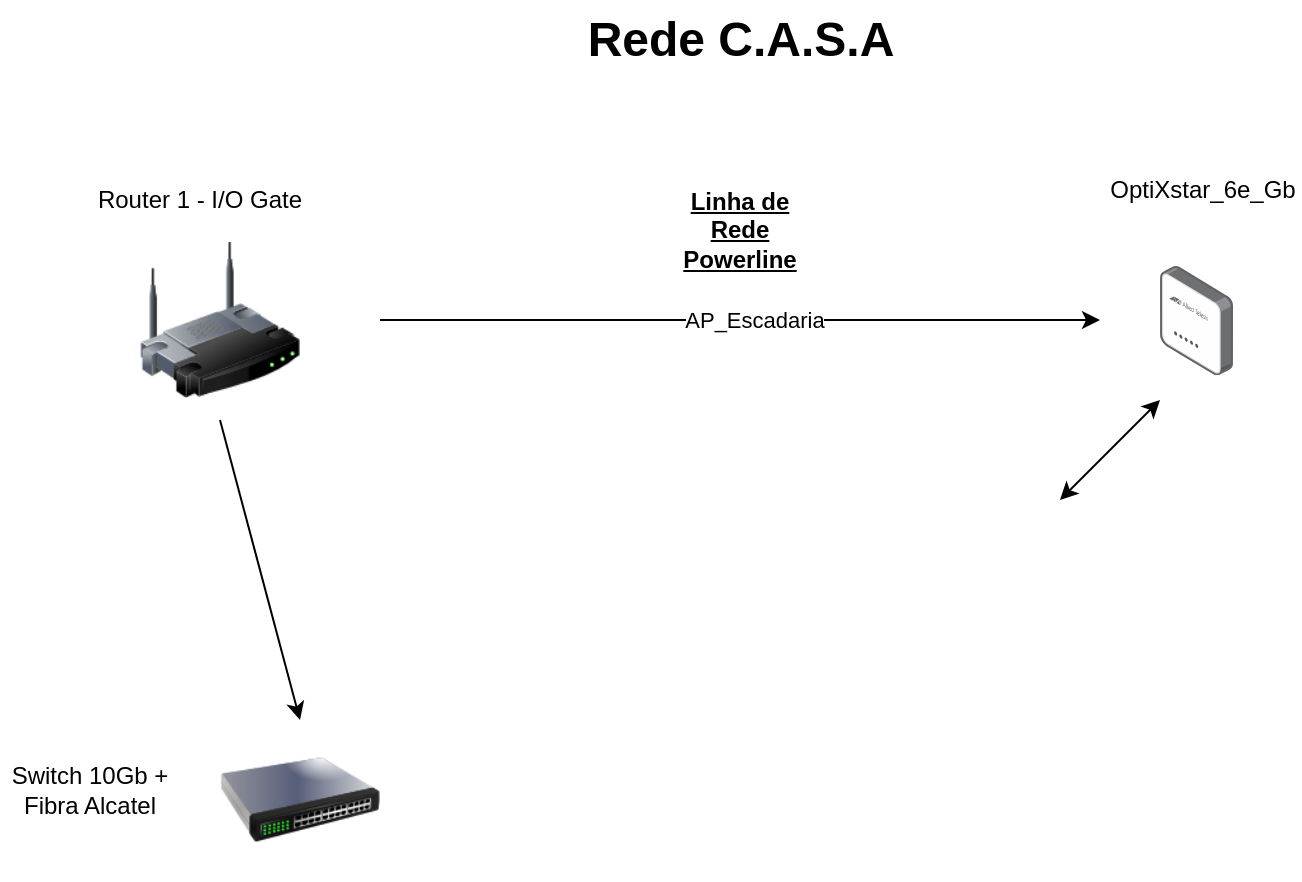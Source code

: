 <mxfile version="24.8.3">
  <diagram name="Página-1" id="EHQeG5raxKptYdDU097a">
    <mxGraphModel dx="1434" dy="747" grid="1" gridSize="10" guides="1" tooltips="1" connect="1" arrows="1" fold="1" page="1" pageScale="1" pageWidth="827" pageHeight="1169" math="0" shadow="0">
      <root>
        <mxCell id="0" />
        <mxCell id="1" parent="0" />
        <mxCell id="h61ra64pS-6n00o_fKN8-1" value="Rede C.A.S.A" style="text;strokeColor=none;fillColor=none;html=1;fontSize=24;fontStyle=1;verticalAlign=middle;align=center;" vertex="1" parent="1">
          <mxGeometry x="330" y="10" width="100" height="40" as="geometry" />
        </mxCell>
        <mxCell id="h61ra64pS-6n00o_fKN8-2" value="" style="image;html=1;image=img/lib/clip_art/networking/Wireless_Router_128x128.png" vertex="1" parent="1">
          <mxGeometry x="80" y="130" width="80" height="80" as="geometry" />
        </mxCell>
        <UserObject label="Router 1 - I/O Gate" placeholders="1" name="Variable" id="h61ra64pS-6n00o_fKN8-4">
          <mxCell style="text;html=1;strokeColor=none;fillColor=none;align=center;verticalAlign=middle;whiteSpace=wrap;overflow=hidden;" vertex="1" parent="1">
            <mxGeometry x="40" y="100" width="140" height="20" as="geometry" />
          </mxCell>
        </UserObject>
        <mxCell id="h61ra64pS-6n00o_fKN8-5" value="" style="endArrow=classic;html=1;rounded=0;" edge="1" parent="1">
          <mxGeometry relative="1" as="geometry">
            <mxPoint x="200" y="170" as="sourcePoint" />
            <mxPoint x="560" y="170" as="targetPoint" />
          </mxGeometry>
        </mxCell>
        <mxCell id="h61ra64pS-6n00o_fKN8-6" value="Label" style="edgeLabel;resizable=0;html=1;;align=center;verticalAlign=middle;" connectable="0" vertex="1" parent="h61ra64pS-6n00o_fKN8-5">
          <mxGeometry relative="1" as="geometry" />
        </mxCell>
        <mxCell id="h61ra64pS-6n00o_fKN8-7" value="&lt;div&gt;AP_Escadaria&lt;/div&gt;" style="edgeLabel;html=1;align=center;verticalAlign=middle;resizable=0;points=[];" vertex="1" connectable="0" parent="h61ra64pS-6n00o_fKN8-5">
          <mxGeometry x="0.039" relative="1" as="geometry">
            <mxPoint as="offset" />
          </mxGeometry>
        </mxCell>
        <mxCell id="h61ra64pS-6n00o_fKN8-8" value="" style="image;points=[];aspect=fixed;html=1;align=center;shadow=0;dashed=0;image=img/lib/allied_telesis/wireless/Access_Point_Indoor.svg;" vertex="1" parent="1">
          <mxGeometry x="590" y="143" width="36.6" height="54.6" as="geometry" />
        </mxCell>
        <UserObject label="OptiXstar_6e_Gb" placeholders="1" name="Variable" id="h61ra64pS-6n00o_fKN8-9">
          <mxCell style="text;html=1;strokeColor=none;fillColor=none;align=center;verticalAlign=middle;whiteSpace=wrap;overflow=hidden;" vertex="1" parent="1">
            <mxGeometry x="563.3" y="80" width="96.7" height="50" as="geometry" />
          </mxCell>
        </UserObject>
        <UserObject label="&lt;b&gt;&lt;u&gt;Linha de Rede Powerline&lt;/u&gt;&lt;/b&gt;" placeholders="1" name="Variable" id="h61ra64pS-6n00o_fKN8-10">
          <mxCell style="text;html=1;strokeColor=none;fillColor=none;align=center;verticalAlign=middle;whiteSpace=wrap;overflow=hidden;" vertex="1" parent="1">
            <mxGeometry x="340" y="100" width="80" height="50" as="geometry" />
          </mxCell>
        </UserObject>
        <mxCell id="h61ra64pS-6n00o_fKN8-11" value="" style="endArrow=classic;html=1;rounded=0;entryX=0.5;entryY=0;entryDx=0;entryDy=0;" edge="1" parent="1" target="h61ra64pS-6n00o_fKN8-12">
          <mxGeometry width="50" height="50" relative="1" as="geometry">
            <mxPoint x="120" y="220" as="sourcePoint" />
            <mxPoint x="120" y="360" as="targetPoint" />
          </mxGeometry>
        </mxCell>
        <mxCell id="h61ra64pS-6n00o_fKN8-12" value="" style="image;html=1;image=img/lib/clip_art/networking/Switch_128x128.png" vertex="1" parent="1">
          <mxGeometry x="120" y="370" width="80" height="80" as="geometry" />
        </mxCell>
        <UserObject label="Switch 10Gb + Fibra Alcatel" placeholders="1" name="Variable" id="h61ra64pS-6n00o_fKN8-13">
          <mxCell style="text;html=1;strokeColor=none;fillColor=none;align=center;verticalAlign=middle;whiteSpace=wrap;overflow=hidden;" vertex="1" parent="1">
            <mxGeometry x="10" y="380" width="90" height="50" as="geometry" />
          </mxCell>
        </UserObject>
        <mxCell id="h61ra64pS-6n00o_fKN8-14" value="" style="endArrow=classic;startArrow=classic;html=1;rounded=0;" edge="1" parent="1">
          <mxGeometry width="50" height="50" relative="1" as="geometry">
            <mxPoint x="540" y="260" as="sourcePoint" />
            <mxPoint x="590" y="210" as="targetPoint" />
          </mxGeometry>
        </mxCell>
      </root>
    </mxGraphModel>
  </diagram>
</mxfile>
